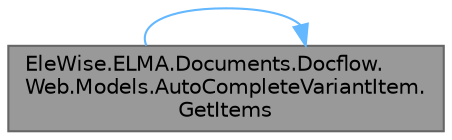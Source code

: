 digraph "EleWise.ELMA.Documents.Docflow.Web.Models.AutoCompleteVariantItem.GetItems"
{
 // LATEX_PDF_SIZE
  bgcolor="transparent";
  edge [fontname=Helvetica,fontsize=10,labelfontname=Helvetica,labelfontsize=10];
  node [fontname=Helvetica,fontsize=10,shape=box,height=0.2,width=0.4];
  rankdir="LR";
  Node1 [id="Node000001",label="EleWise.ELMA.Documents.Docflow.\lWeb.Models.AutoCompleteVariantItem.\lGetItems",height=0.2,width=0.4,color="gray40", fillcolor="grey60", style="filled", fontcolor="black",tooltip="Получение списка доступных вариантов для отображения в списке"];
  Node1 -> Node1 [id="edge1_Node000001_Node000001",color="steelblue1",style="solid",tooltip=" "];
}
